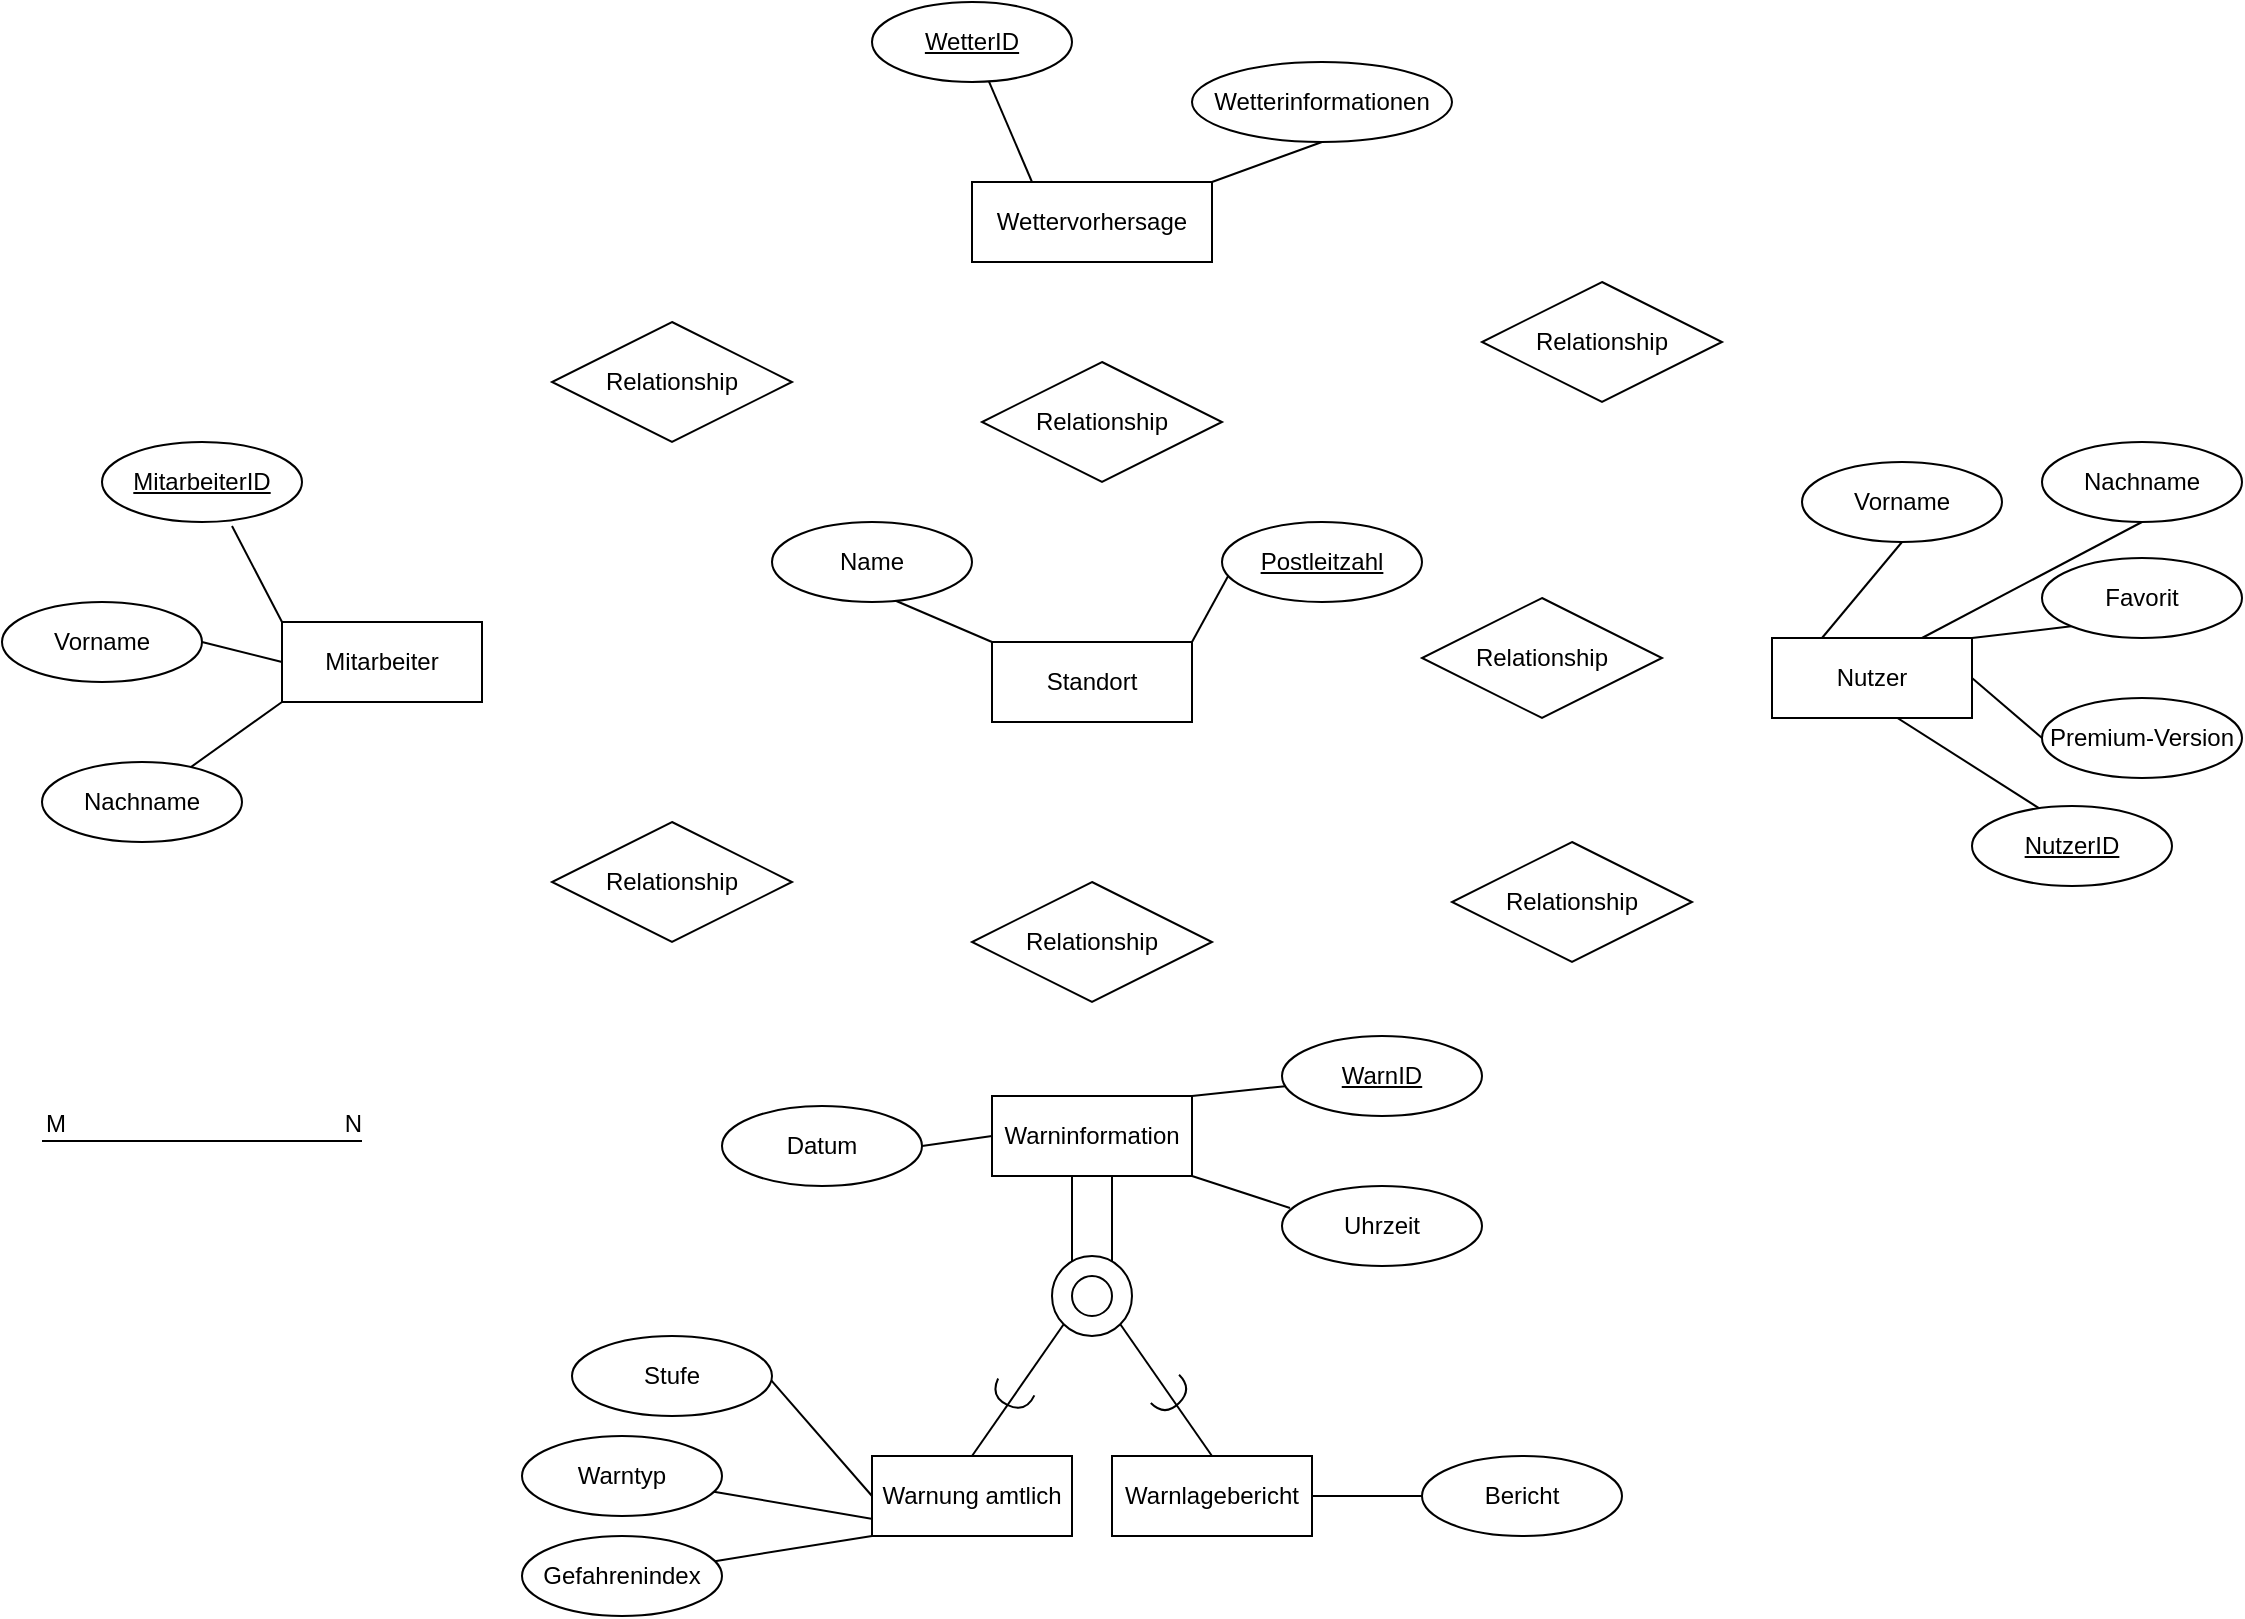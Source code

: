 <mxfile version="20.5.1" type="github">
  <diagram id="R2lEEEUBdFMjLlhIrx00" name="Page-1">
    <mxGraphModel dx="946" dy="645" grid="1" gridSize="10" guides="1" tooltips="1" connect="1" arrows="1" fold="1" page="1" pageScale="1" pageWidth="1169" pageHeight="827" math="0" shadow="0" extFonts="Permanent Marker^https://fonts.googleapis.com/css?family=Permanent+Marker">
      <root>
        <mxCell id="0" />
        <mxCell id="1" parent="0" />
        <mxCell id="jtC_G04wY8MZHHcfjUKp-48" value="" style="shape=partialRectangle;whiteSpace=wrap;html=1;left=0;right=0;fillColor=none;strokeColor=default;fontFamily=Helvetica;fontSize=12;fontColor=default;rotation=90;" vertex="1" parent="1">
          <mxGeometry x="550" y="622" width="50" height="20" as="geometry" />
        </mxCell>
        <mxCell id="jtC_G04wY8MZHHcfjUKp-17" value="" style="endArrow=none;html=1;rounded=0;" edge="1" parent="1">
          <mxGeometry relative="1" as="geometry">
            <mxPoint x="50" y="589.5" as="sourcePoint" />
            <mxPoint x="210" y="589.5" as="targetPoint" />
          </mxGeometry>
        </mxCell>
        <mxCell id="jtC_G04wY8MZHHcfjUKp-18" value="M" style="resizable=0;html=1;align=left;verticalAlign=bottom;" connectable="0" vertex="1" parent="jtC_G04wY8MZHHcfjUKp-17">
          <mxGeometry x="-1" relative="1" as="geometry" />
        </mxCell>
        <mxCell id="jtC_G04wY8MZHHcfjUKp-19" value="N" style="resizable=0;html=1;align=right;verticalAlign=bottom;" connectable="0" vertex="1" parent="jtC_G04wY8MZHHcfjUKp-17">
          <mxGeometry x="1" relative="1" as="geometry" />
        </mxCell>
        <mxCell id="jtC_G04wY8MZHHcfjUKp-20" value="" style="endArrow=none;html=1;rounded=0;entryX=0.5;entryY=0;entryDx=0;entryDy=0;exitX=1;exitY=1;exitDx=0;exitDy=0;" edge="1" parent="1" source="jtC_G04wY8MZHHcfjUKp-22" target="jtC_G04wY8MZHHcfjUKp-42">
          <mxGeometry relative="1" as="geometry">
            <mxPoint x="580" y="667" as="sourcePoint" />
            <mxPoint x="680" y="427" as="targetPoint" />
            <Array as="points" />
          </mxGeometry>
        </mxCell>
        <mxCell id="jtC_G04wY8MZHHcfjUKp-21" value="" style="endArrow=none;html=1;rounded=0;entryX=0.5;entryY=0;entryDx=0;entryDy=0;exitX=0;exitY=1;exitDx=0;exitDy=0;" edge="1" parent="1" source="jtC_G04wY8MZHHcfjUKp-22" target="jtC_G04wY8MZHHcfjUKp-37">
          <mxGeometry relative="1" as="geometry">
            <mxPoint x="540" y="667" as="sourcePoint" />
            <mxPoint x="600" y="687" as="targetPoint" />
          </mxGeometry>
        </mxCell>
        <mxCell id="jtC_G04wY8MZHHcfjUKp-22" value="" style="ellipse;whiteSpace=wrap;html=1;aspect=fixed;" vertex="1" parent="1">
          <mxGeometry x="555" y="647" width="40" height="40" as="geometry" />
        </mxCell>
        <mxCell id="jtC_G04wY8MZHHcfjUKp-23" value="" style="ellipse;whiteSpace=wrap;html=1;aspect=fixed;" vertex="1" parent="1">
          <mxGeometry x="565" y="657" width="20" height="20" as="geometry" />
        </mxCell>
        <mxCell id="jtC_G04wY8MZHHcfjUKp-65" style="orthogonalLoop=1;jettySize=auto;html=1;exitX=0;exitY=0;exitDx=0;exitDy=0;entryX=1;entryY=1;entryDx=0;entryDy=0;fontFamily=Helvetica;fontSize=12;fontColor=default;startArrow=none;startFill=0;endArrow=none;endFill=0;rounded=0;strokeColor=default;" edge="1" parent="1" source="jtC_G04wY8MZHHcfjUKp-25" target="jtC_G04wY8MZHHcfjUKp-33">
          <mxGeometry relative="1" as="geometry" />
        </mxCell>
        <mxCell id="jtC_G04wY8MZHHcfjUKp-69" style="edgeStyle=none;rounded=0;orthogonalLoop=1;jettySize=auto;html=1;exitX=1;exitY=0;exitDx=0;exitDy=0;entryX=0;entryY=1;entryDx=0;entryDy=0;strokeColor=default;fontFamily=Helvetica;fontSize=12;fontColor=default;startArrow=none;startFill=0;endArrow=none;endFill=0;" edge="1" parent="1" source="jtC_G04wY8MZHHcfjUKp-25" target="jtC_G04wY8MZHHcfjUKp-68">
          <mxGeometry relative="1" as="geometry" />
        </mxCell>
        <mxCell id="jtC_G04wY8MZHHcfjUKp-71" style="edgeStyle=none;rounded=0;orthogonalLoop=1;jettySize=auto;html=1;exitX=0.75;exitY=0;exitDx=0;exitDy=0;entryX=0.5;entryY=1;entryDx=0;entryDy=0;strokeColor=default;fontFamily=Helvetica;fontSize=12;fontColor=default;startArrow=none;startFill=0;endArrow=none;endFill=0;" edge="1" parent="1" source="jtC_G04wY8MZHHcfjUKp-25" target="jtC_G04wY8MZHHcfjUKp-62">
          <mxGeometry relative="1" as="geometry" />
        </mxCell>
        <mxCell id="jtC_G04wY8MZHHcfjUKp-72" style="edgeStyle=none;rounded=0;orthogonalLoop=1;jettySize=auto;html=1;exitX=0.25;exitY=0;exitDx=0;exitDy=0;entryX=0.5;entryY=1;entryDx=0;entryDy=0;strokeColor=default;fontFamily=Helvetica;fontSize=12;fontColor=default;startArrow=none;startFill=0;endArrow=none;endFill=0;" edge="1" parent="1" source="jtC_G04wY8MZHHcfjUKp-25" target="jtC_G04wY8MZHHcfjUKp-34">
          <mxGeometry relative="1" as="geometry" />
        </mxCell>
        <mxCell id="jtC_G04wY8MZHHcfjUKp-75" style="edgeStyle=none;rounded=0;orthogonalLoop=1;jettySize=auto;html=1;exitX=1;exitY=0.5;exitDx=0;exitDy=0;entryX=0;entryY=0.5;entryDx=0;entryDy=0;strokeColor=default;fontFamily=Helvetica;fontSize=12;fontColor=default;startArrow=none;startFill=0;endArrow=none;endFill=0;" edge="1" parent="1" source="jtC_G04wY8MZHHcfjUKp-25" target="jtC_G04wY8MZHHcfjUKp-73">
          <mxGeometry relative="1" as="geometry" />
        </mxCell>
        <mxCell id="jtC_G04wY8MZHHcfjUKp-25" value="Nutzer" style="whiteSpace=wrap;html=1;align=center;" vertex="1" parent="1">
          <mxGeometry x="915" y="338" width="100" height="40" as="geometry" />
        </mxCell>
        <mxCell id="jtC_G04wY8MZHHcfjUKp-33" value="NutzerID" style="ellipse;whiteSpace=wrap;html=1;align=center;fontStyle=4;" vertex="1" parent="1">
          <mxGeometry x="1015" y="422" width="100" height="40" as="geometry" />
        </mxCell>
        <mxCell id="jtC_G04wY8MZHHcfjUKp-34" value="Vorname&lt;span style=&quot;caret-color: rgba(0, 0, 0, 0); color: rgba(0, 0, 0, 0); font-family: monospace; font-size: 0px; text-align: start;&quot;&gt;%3CmxGraphModel%3E%3Croot%3E%3CmxCell%20id%3D%220%22%2F%3E%3CmxCell%20id%3D%221%22%20parent%3D%220%22%2F%3E%3CmxCell%20id%3D%222%22%20value%3D%22%22%20style%3D%22shape%3DrequiredInterface%3Bhtml%3D1%3BverticalLabelPosition%3Dbottom%3Bsketch%3D0%3BstrokeColor%3Ddefault%3BfontFamily%3DHelvetica%3BfontSize%3D12%3BfontColor%3Ddefault%3BfillColor%3Ddefault%3Brotation%3D115%3B%22%20vertex%3D%221%22%20parent%3D%221%22%3E%3CmxGeometry%20x%3D%22530%22%20y%3D%22600%22%20width%3D%2210%22%20height%3D%2220%22%20as%3D%22geometry%22%2F%3E%3C%2FmxCell%3E%3C%2Froot%3E%3C%2FmxGraphModel%3E&lt;/span&gt;" style="ellipse;whiteSpace=wrap;html=1;align=center;" vertex="1" parent="1">
          <mxGeometry x="930" y="250" width="100" height="40" as="geometry" />
        </mxCell>
        <mxCell id="jtC_G04wY8MZHHcfjUKp-77" style="edgeStyle=none;rounded=0;orthogonalLoop=1;jettySize=auto;html=1;exitX=0.25;exitY=0;exitDx=0;exitDy=0;strokeColor=default;fontFamily=Helvetica;fontSize=12;fontColor=default;startArrow=none;startFill=0;endArrow=none;endFill=0;" edge="1" parent="1" source="jtC_G04wY8MZHHcfjUKp-35" target="jtC_G04wY8MZHHcfjUKp-76">
          <mxGeometry relative="1" as="geometry">
            <mxPoint x="545" y="70" as="targetPoint" />
          </mxGeometry>
        </mxCell>
        <mxCell id="jtC_G04wY8MZHHcfjUKp-79" style="edgeStyle=none;rounded=0;orthogonalLoop=1;jettySize=auto;html=1;exitX=1;exitY=0;exitDx=0;exitDy=0;entryX=0.5;entryY=1;entryDx=0;entryDy=0;strokeColor=default;fontFamily=Helvetica;fontSize=12;fontColor=default;startArrow=none;startFill=0;endArrow=none;endFill=0;" edge="1" parent="1" source="jtC_G04wY8MZHHcfjUKp-35" target="jtC_G04wY8MZHHcfjUKp-78">
          <mxGeometry relative="1" as="geometry" />
        </mxCell>
        <mxCell id="jtC_G04wY8MZHHcfjUKp-35" value="Wettervorhersage" style="whiteSpace=wrap;html=1;align=center;" vertex="1" parent="1">
          <mxGeometry x="515" y="110" width="120" height="40" as="geometry" />
        </mxCell>
        <mxCell id="jtC_G04wY8MZHHcfjUKp-91" style="edgeStyle=none;rounded=0;orthogonalLoop=1;jettySize=auto;html=1;exitX=1;exitY=0;exitDx=0;exitDy=0;strokeColor=default;fontFamily=Helvetica;fontSize=12;fontColor=default;startArrow=none;startFill=0;endArrow=none;endFill=0;" edge="1" parent="1" source="jtC_G04wY8MZHHcfjUKp-36" target="jtC_G04wY8MZHHcfjUKp-90">
          <mxGeometry relative="1" as="geometry" />
        </mxCell>
        <mxCell id="jtC_G04wY8MZHHcfjUKp-94" style="edgeStyle=none;rounded=0;orthogonalLoop=1;jettySize=auto;html=1;exitX=1;exitY=1;exitDx=0;exitDy=0;entryX=0.04;entryY=0.275;entryDx=0;entryDy=0;entryPerimeter=0;strokeColor=default;fontFamily=Helvetica;fontSize=12;fontColor=default;startArrow=none;startFill=0;endArrow=none;endFill=0;" edge="1" parent="1" source="jtC_G04wY8MZHHcfjUKp-36" target="jtC_G04wY8MZHHcfjUKp-93">
          <mxGeometry relative="1" as="geometry" />
        </mxCell>
        <mxCell id="jtC_G04wY8MZHHcfjUKp-95" style="edgeStyle=none;rounded=0;orthogonalLoop=1;jettySize=auto;html=1;exitX=0;exitY=0.5;exitDx=0;exitDy=0;entryX=1;entryY=0.5;entryDx=0;entryDy=0;strokeColor=default;fontFamily=Helvetica;fontSize=12;fontColor=default;startArrow=none;startFill=0;endArrow=none;endFill=0;" edge="1" parent="1" source="jtC_G04wY8MZHHcfjUKp-36" target="jtC_G04wY8MZHHcfjUKp-92">
          <mxGeometry relative="1" as="geometry" />
        </mxCell>
        <mxCell id="jtC_G04wY8MZHHcfjUKp-36" value="Warninformation" style="whiteSpace=wrap;html=1;align=center;" vertex="1" parent="1">
          <mxGeometry x="525" y="567" width="100" height="40" as="geometry" />
        </mxCell>
        <mxCell id="jtC_G04wY8MZHHcfjUKp-101" style="edgeStyle=none;rounded=0;orthogonalLoop=1;jettySize=auto;html=1;exitX=0.5;exitY=1;exitDx=0;exitDy=0;strokeColor=default;fontFamily=Helvetica;fontSize=12;fontColor=default;startArrow=none;startFill=0;endArrow=none;endFill=0;" edge="1" parent="1" source="jtC_G04wY8MZHHcfjUKp-37" target="jtC_G04wY8MZHHcfjUKp-100">
          <mxGeometry relative="1" as="geometry" />
        </mxCell>
        <mxCell id="jtC_G04wY8MZHHcfjUKp-102" style="edgeStyle=none;rounded=0;orthogonalLoop=1;jettySize=auto;html=1;exitX=0;exitY=0.5;exitDx=0;exitDy=0;entryX=1;entryY=0;entryDx=0;entryDy=0;strokeColor=default;fontFamily=Helvetica;fontSize=12;fontColor=default;startArrow=none;startFill=0;endArrow=none;endFill=0;" edge="1" parent="1" source="jtC_G04wY8MZHHcfjUKp-37" target="jtC_G04wY8MZHHcfjUKp-99">
          <mxGeometry relative="1" as="geometry" />
        </mxCell>
        <mxCell id="jtC_G04wY8MZHHcfjUKp-103" style="edgeStyle=none;rounded=0;orthogonalLoop=1;jettySize=auto;html=1;exitX=0;exitY=1;exitDx=0;exitDy=0;strokeColor=default;fontFamily=Helvetica;fontSize=12;fontColor=default;startArrow=none;startFill=0;endArrow=none;endFill=0;" edge="1" parent="1" source="jtC_G04wY8MZHHcfjUKp-37" target="jtC_G04wY8MZHHcfjUKp-98">
          <mxGeometry relative="1" as="geometry" />
        </mxCell>
        <mxCell id="jtC_G04wY8MZHHcfjUKp-37" value="Warnung amtlich" style="whiteSpace=wrap;html=1;align=center;" vertex="1" parent="1">
          <mxGeometry x="465" y="747" width="100" height="40" as="geometry" />
        </mxCell>
        <mxCell id="jtC_G04wY8MZHHcfjUKp-87" style="edgeStyle=none;rounded=0;orthogonalLoop=1;jettySize=auto;html=1;exitX=0;exitY=0;exitDx=0;exitDy=0;entryX=0.65;entryY=1.05;entryDx=0;entryDy=0;entryPerimeter=0;strokeColor=default;fontFamily=Helvetica;fontSize=12;fontColor=default;startArrow=none;startFill=0;endArrow=none;endFill=0;" edge="1" parent="1" source="jtC_G04wY8MZHHcfjUKp-39" target="jtC_G04wY8MZHHcfjUKp-84">
          <mxGeometry relative="1" as="geometry" />
        </mxCell>
        <mxCell id="jtC_G04wY8MZHHcfjUKp-88" style="edgeStyle=none;rounded=0;orthogonalLoop=1;jettySize=auto;html=1;exitX=0;exitY=0.5;exitDx=0;exitDy=0;entryX=1;entryY=0.5;entryDx=0;entryDy=0;strokeColor=default;fontFamily=Helvetica;fontSize=12;fontColor=default;startArrow=none;startFill=0;endArrow=none;endFill=0;" edge="1" parent="1" source="jtC_G04wY8MZHHcfjUKp-39" target="jtC_G04wY8MZHHcfjUKp-86">
          <mxGeometry relative="1" as="geometry" />
        </mxCell>
        <mxCell id="jtC_G04wY8MZHHcfjUKp-89" style="edgeStyle=none;rounded=0;orthogonalLoop=1;jettySize=auto;html=1;exitX=0;exitY=1;exitDx=0;exitDy=0;strokeColor=default;fontFamily=Helvetica;fontSize=12;fontColor=default;startArrow=none;startFill=0;endArrow=none;endFill=0;" edge="1" parent="1" source="jtC_G04wY8MZHHcfjUKp-39" target="jtC_G04wY8MZHHcfjUKp-85">
          <mxGeometry relative="1" as="geometry" />
        </mxCell>
        <mxCell id="jtC_G04wY8MZHHcfjUKp-39" value="Mitarbeiter" style="whiteSpace=wrap;html=1;align=center;" vertex="1" parent="1">
          <mxGeometry x="170" y="330" width="100" height="40" as="geometry" />
        </mxCell>
        <mxCell id="jtC_G04wY8MZHHcfjUKp-82" style="edgeStyle=none;rounded=0;orthogonalLoop=1;jettySize=auto;html=1;exitX=0;exitY=0;exitDx=0;exitDy=0;entryX=0.61;entryY=0.975;entryDx=0;entryDy=0;entryPerimeter=0;strokeColor=default;fontFamily=Helvetica;fontSize=12;fontColor=default;startArrow=none;startFill=0;endArrow=none;endFill=0;" edge="1" parent="1" source="jtC_G04wY8MZHHcfjUKp-40" target="jtC_G04wY8MZHHcfjUKp-81">
          <mxGeometry relative="1" as="geometry" />
        </mxCell>
        <mxCell id="jtC_G04wY8MZHHcfjUKp-83" style="edgeStyle=none;rounded=0;orthogonalLoop=1;jettySize=auto;html=1;exitX=1;exitY=0;exitDx=0;exitDy=0;entryX=0;entryY=0;entryDx=0;entryDy=0;strokeColor=default;fontFamily=Helvetica;fontSize=12;fontColor=default;startArrow=none;startFill=0;endArrow=none;endFill=0;" edge="1" parent="1" source="jtC_G04wY8MZHHcfjUKp-40" target="jtC_G04wY8MZHHcfjUKp-80">
          <mxGeometry relative="1" as="geometry" />
        </mxCell>
        <mxCell id="jtC_G04wY8MZHHcfjUKp-40" value="Standort" style="whiteSpace=wrap;html=1;align=center;" vertex="1" parent="1">
          <mxGeometry x="525" y="340" width="100" height="40" as="geometry" />
        </mxCell>
        <mxCell id="jtC_G04wY8MZHHcfjUKp-97" style="edgeStyle=none;rounded=0;orthogonalLoop=1;jettySize=auto;html=1;exitX=1;exitY=0.5;exitDx=0;exitDy=0;entryX=0;entryY=0.5;entryDx=0;entryDy=0;strokeColor=default;fontFamily=Helvetica;fontSize=12;fontColor=default;startArrow=none;startFill=0;endArrow=none;endFill=0;" edge="1" parent="1" source="jtC_G04wY8MZHHcfjUKp-42" target="jtC_G04wY8MZHHcfjUKp-96">
          <mxGeometry relative="1" as="geometry" />
        </mxCell>
        <mxCell id="jtC_G04wY8MZHHcfjUKp-42" value="Warnlagebericht" style="whiteSpace=wrap;html=1;align=center;" vertex="1" parent="1">
          <mxGeometry x="585" y="747" width="100" height="40" as="geometry" />
        </mxCell>
        <mxCell id="jtC_G04wY8MZHHcfjUKp-55" value="" style="shape=requiredInterface;html=1;verticalLabelPosition=bottom;sketch=0;strokeColor=default;fontFamily=Helvetica;fontSize=12;fontColor=default;fillColor=default;rotation=115;" vertex="1" parent="1">
          <mxGeometry x="530" y="707" width="10" height="20" as="geometry" />
        </mxCell>
        <mxCell id="jtC_G04wY8MZHHcfjUKp-58" value="" style="shape=requiredInterface;html=1;verticalLabelPosition=bottom;sketch=0;strokeColor=default;fontFamily=Helvetica;fontSize=12;fontColor=default;fillColor=default;rotation=45;" vertex="1" parent="1">
          <mxGeometry x="610" y="707" width="10" height="20" as="geometry" />
        </mxCell>
        <mxCell id="jtC_G04wY8MZHHcfjUKp-62" value="Nachname" style="ellipse;whiteSpace=wrap;html=1;align=center;" vertex="1" parent="1">
          <mxGeometry x="1050" y="240" width="100" height="40" as="geometry" />
        </mxCell>
        <mxCell id="jtC_G04wY8MZHHcfjUKp-68" value="Favorit" style="ellipse;whiteSpace=wrap;html=1;align=center;" vertex="1" parent="1">
          <mxGeometry x="1050" y="298" width="100" height="40" as="geometry" />
        </mxCell>
        <mxCell id="jtC_G04wY8MZHHcfjUKp-73" value="Premium-Version" style="ellipse;whiteSpace=wrap;html=1;align=center;" vertex="1" parent="1">
          <mxGeometry x="1050" y="368" width="100" height="40" as="geometry" />
        </mxCell>
        <mxCell id="jtC_G04wY8MZHHcfjUKp-76" value="WetterID" style="ellipse;whiteSpace=wrap;html=1;align=center;fontStyle=4;" vertex="1" parent="1">
          <mxGeometry x="465" y="20" width="100" height="40" as="geometry" />
        </mxCell>
        <mxCell id="jtC_G04wY8MZHHcfjUKp-78" value="Wetterinformationen" style="ellipse;whiteSpace=wrap;html=1;align=center;" vertex="1" parent="1">
          <mxGeometry x="625" y="50" width="130" height="40" as="geometry" />
        </mxCell>
        <mxCell id="jtC_G04wY8MZHHcfjUKp-80" value="Postleitzahl" style="ellipse;whiteSpace=wrap;html=1;align=center;fontStyle=4;" vertex="1" parent="1">
          <mxGeometry x="640" y="280" width="100" height="40" as="geometry" />
        </mxCell>
        <mxCell id="jtC_G04wY8MZHHcfjUKp-81" value="Name" style="ellipse;whiteSpace=wrap;html=1;align=center;" vertex="1" parent="1">
          <mxGeometry x="415" y="280" width="100" height="40" as="geometry" />
        </mxCell>
        <mxCell id="jtC_G04wY8MZHHcfjUKp-84" value="MitarbeiterID" style="ellipse;whiteSpace=wrap;html=1;align=center;fontStyle=4;" vertex="1" parent="1">
          <mxGeometry x="80" y="240" width="100" height="40" as="geometry" />
        </mxCell>
        <mxCell id="jtC_G04wY8MZHHcfjUKp-85" value="Nachname" style="ellipse;whiteSpace=wrap;html=1;align=center;" vertex="1" parent="1">
          <mxGeometry x="50" y="400" width="100" height="40" as="geometry" />
        </mxCell>
        <mxCell id="jtC_G04wY8MZHHcfjUKp-86" value="Vorname" style="ellipse;whiteSpace=wrap;html=1;align=center;" vertex="1" parent="1">
          <mxGeometry x="30" y="320" width="100" height="40" as="geometry" />
        </mxCell>
        <mxCell id="jtC_G04wY8MZHHcfjUKp-90" value="WarnID" style="ellipse;whiteSpace=wrap;html=1;align=center;fontStyle=4;" vertex="1" parent="1">
          <mxGeometry x="670" y="537" width="100" height="40" as="geometry" />
        </mxCell>
        <mxCell id="jtC_G04wY8MZHHcfjUKp-92" value="Datum" style="ellipse;whiteSpace=wrap;html=1;align=center;" vertex="1" parent="1">
          <mxGeometry x="390" y="572" width="100" height="40" as="geometry" />
        </mxCell>
        <mxCell id="jtC_G04wY8MZHHcfjUKp-93" value="Uhrzeit" style="ellipse;whiteSpace=wrap;html=1;align=center;" vertex="1" parent="1">
          <mxGeometry x="670" y="612" width="100" height="40" as="geometry" />
        </mxCell>
        <mxCell id="jtC_G04wY8MZHHcfjUKp-96" value="Bericht" style="ellipse;whiteSpace=wrap;html=1;align=center;" vertex="1" parent="1">
          <mxGeometry x="740" y="747" width="100" height="40" as="geometry" />
        </mxCell>
        <mxCell id="jtC_G04wY8MZHHcfjUKp-98" value="Gefahrenindex" style="ellipse;whiteSpace=wrap;html=1;align=center;" vertex="1" parent="1">
          <mxGeometry x="290" y="787" width="100" height="40" as="geometry" />
        </mxCell>
        <mxCell id="jtC_G04wY8MZHHcfjUKp-99" value="Stufe" style="ellipse;whiteSpace=wrap;html=1;align=center;" vertex="1" parent="1">
          <mxGeometry x="315" y="687" width="100" height="40" as="geometry" />
        </mxCell>
        <mxCell id="jtC_G04wY8MZHHcfjUKp-100" value="Warntyp" style="ellipse;whiteSpace=wrap;html=1;align=center;" vertex="1" parent="1">
          <mxGeometry x="290" y="737" width="100" height="40" as="geometry" />
        </mxCell>
        <mxCell id="jtC_G04wY8MZHHcfjUKp-104" value="Relationship" style="shape=rhombus;perimeter=rhombusPerimeter;whiteSpace=wrap;html=1;align=center;" vertex="1" parent="1">
          <mxGeometry x="770" y="160" width="120" height="60" as="geometry" />
        </mxCell>
        <mxCell id="jtC_G04wY8MZHHcfjUKp-105" value="Relationship" style="shape=rhombus;perimeter=rhombusPerimeter;whiteSpace=wrap;html=1;align=center;" vertex="1" parent="1">
          <mxGeometry x="520" y="200" width="120" height="60" as="geometry" />
        </mxCell>
        <mxCell id="jtC_G04wY8MZHHcfjUKp-106" value="Relationship" style="shape=rhombus;perimeter=rhombusPerimeter;whiteSpace=wrap;html=1;align=center;" vertex="1" parent="1">
          <mxGeometry x="515" y="460" width="120" height="60" as="geometry" />
        </mxCell>
        <mxCell id="jtC_G04wY8MZHHcfjUKp-107" value="Relationship" style="shape=rhombus;perimeter=rhombusPerimeter;whiteSpace=wrap;html=1;align=center;" vertex="1" parent="1">
          <mxGeometry x="755" y="440" width="120" height="60" as="geometry" />
        </mxCell>
        <mxCell id="jtC_G04wY8MZHHcfjUKp-108" value="Relationship" style="shape=rhombus;perimeter=rhombusPerimeter;whiteSpace=wrap;html=1;align=center;" vertex="1" parent="1">
          <mxGeometry x="305" y="180" width="120" height="60" as="geometry" />
        </mxCell>
        <mxCell id="jtC_G04wY8MZHHcfjUKp-109" value="Relationship" style="shape=rhombus;perimeter=rhombusPerimeter;whiteSpace=wrap;html=1;align=center;" vertex="1" parent="1">
          <mxGeometry x="305" y="430" width="120" height="60" as="geometry" />
        </mxCell>
        <mxCell id="jtC_G04wY8MZHHcfjUKp-110" value="Relationship" style="shape=rhombus;perimeter=rhombusPerimeter;whiteSpace=wrap;html=1;align=center;" vertex="1" parent="1">
          <mxGeometry x="740" y="318" width="120" height="60" as="geometry" />
        </mxCell>
      </root>
    </mxGraphModel>
  </diagram>
</mxfile>
